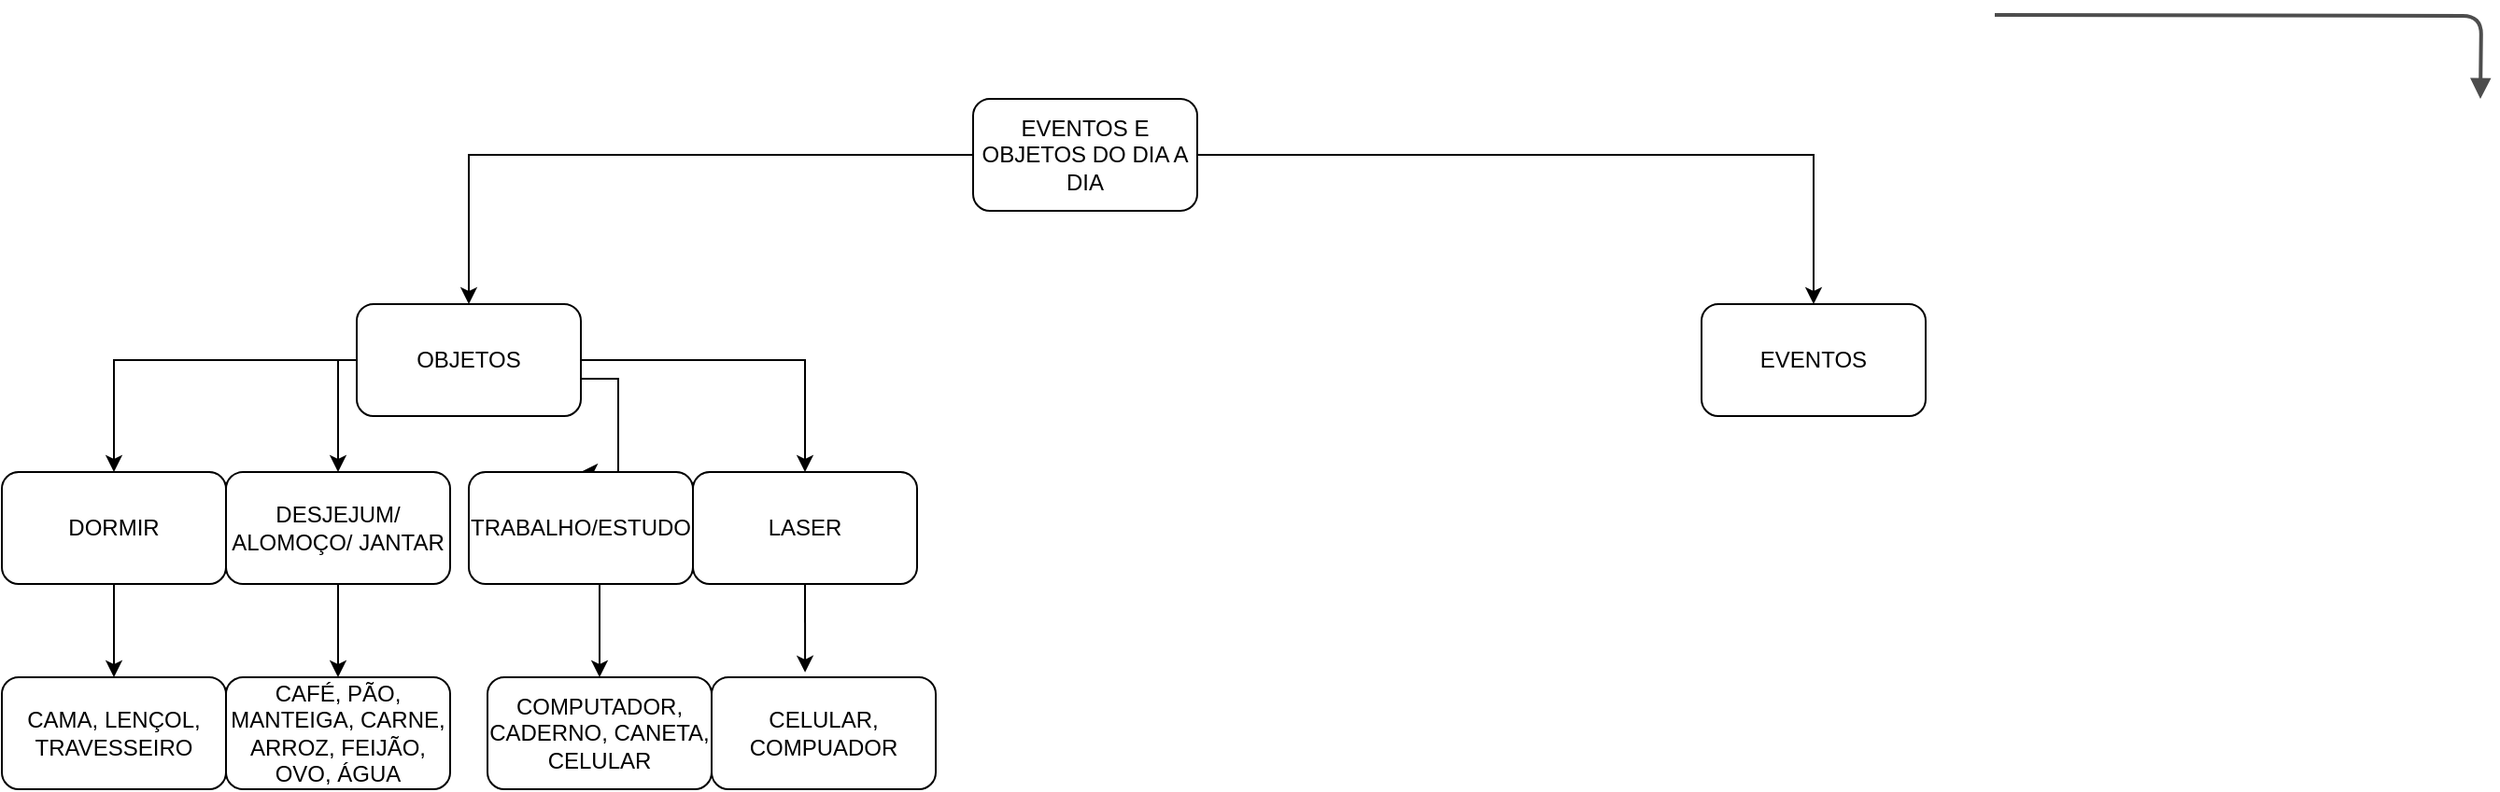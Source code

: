 <mxfile version="24.7.17">
  <diagram name="Page-1" id="19d8dcba-68ad-dc05-1034-9cf7b2a963f6">
    <mxGraphModel dx="1290" dy="603" grid="1" gridSize="10" guides="1" tooltips="1" connect="1" arrows="1" fold="1" page="1" pageScale="1" pageWidth="1100" pageHeight="850" background="none" math="0" shadow="0">
      <root>
        <mxCell id="0" />
        <mxCell id="1" parent="0" />
        <mxCell id="218ae93e1282097f-44" value="" style="edgeStyle=orthogonalEdgeStyle;rounded=1;html=1;labelBackgroundColor=none;endArrow=block;endFill=1;strokeColor=#4D4D4D;strokeWidth=2;fontFamily=Verdana;fontSize=12;fontStyle=1" parent="1" edge="1">
          <mxGeometry relative="1" as="geometry">
            <mxPoint x="1087" y="165" as="sourcePoint" />
            <mxPoint x="1347" y="210" as="targetPoint" />
          </mxGeometry>
        </mxCell>
        <mxCell id="62z8tC1yZcP_8gXrRFcn-4" style="edgeStyle=orthogonalEdgeStyle;rounded=0;orthogonalLoop=1;jettySize=auto;html=1;exitX=0;exitY=0.5;exitDx=0;exitDy=0;entryX=0.5;entryY=0;entryDx=0;entryDy=0;" edge="1" parent="1" source="62z8tC1yZcP_8gXrRFcn-1" target="62z8tC1yZcP_8gXrRFcn-2">
          <mxGeometry relative="1" as="geometry" />
        </mxCell>
        <mxCell id="62z8tC1yZcP_8gXrRFcn-24" style="edgeStyle=orthogonalEdgeStyle;rounded=0;orthogonalLoop=1;jettySize=auto;html=1;exitX=1;exitY=0.5;exitDx=0;exitDy=0;" edge="1" parent="1" source="62z8tC1yZcP_8gXrRFcn-1" target="62z8tC1yZcP_8gXrRFcn-23">
          <mxGeometry relative="1" as="geometry" />
        </mxCell>
        <mxCell id="62z8tC1yZcP_8gXrRFcn-1" value="&lt;font style=&quot;vertical-align: inherit;&quot;&gt;&lt;font style=&quot;vertical-align: inherit;&quot;&gt;EVENTOS E OBJETOS DO DIA A DIA&lt;/font&gt;&lt;/font&gt;" style="rounded=1;whiteSpace=wrap;html=1;" vertex="1" parent="1">
          <mxGeometry x="540" y="210" width="120" height="60" as="geometry" />
        </mxCell>
        <mxCell id="62z8tC1yZcP_8gXrRFcn-7" style="edgeStyle=orthogonalEdgeStyle;rounded=0;orthogonalLoop=1;jettySize=auto;html=1;exitX=0;exitY=0.5;exitDx=0;exitDy=0;entryX=0.5;entryY=0;entryDx=0;entryDy=0;" edge="1" parent="1" source="62z8tC1yZcP_8gXrRFcn-2" target="62z8tC1yZcP_8gXrRFcn-5">
          <mxGeometry relative="1" as="geometry" />
        </mxCell>
        <mxCell id="62z8tC1yZcP_8gXrRFcn-11" style="edgeStyle=orthogonalEdgeStyle;rounded=0;orthogonalLoop=1;jettySize=auto;html=1;exitX=0.5;exitY=1;exitDx=0;exitDy=0;entryX=0.5;entryY=0;entryDx=0;entryDy=0;" edge="1" parent="1" source="62z8tC1yZcP_8gXrRFcn-2" target="62z8tC1yZcP_8gXrRFcn-10">
          <mxGeometry relative="1" as="geometry">
            <Array as="points">
              <mxPoint x="270" y="350" />
              <mxPoint x="200" y="350" />
            </Array>
          </mxGeometry>
        </mxCell>
        <mxCell id="62z8tC1yZcP_8gXrRFcn-15" style="edgeStyle=orthogonalEdgeStyle;rounded=0;orthogonalLoop=1;jettySize=auto;html=1;exitX=1;exitY=0.5;exitDx=0;exitDy=0;entryX=0.5;entryY=0;entryDx=0;entryDy=0;" edge="1" parent="1" source="62z8tC1yZcP_8gXrRFcn-2" target="62z8tC1yZcP_8gXrRFcn-14">
          <mxGeometry relative="1" as="geometry">
            <Array as="points">
              <mxPoint x="330" y="360" />
              <mxPoint x="350" y="360" />
              <mxPoint x="350" y="410" />
            </Array>
          </mxGeometry>
        </mxCell>
        <mxCell id="62z8tC1yZcP_8gXrRFcn-19" style="edgeStyle=orthogonalEdgeStyle;rounded=0;orthogonalLoop=1;jettySize=auto;html=1;exitX=1;exitY=0.5;exitDx=0;exitDy=0;" edge="1" parent="1" source="62z8tC1yZcP_8gXrRFcn-2" target="62z8tC1yZcP_8gXrRFcn-18">
          <mxGeometry relative="1" as="geometry" />
        </mxCell>
        <mxCell id="62z8tC1yZcP_8gXrRFcn-2" value="&lt;font style=&quot;vertical-align: inherit;&quot;&gt;&lt;font style=&quot;vertical-align: inherit;&quot;&gt;OBJETOS&lt;/font&gt;&lt;/font&gt;" style="rounded=1;whiteSpace=wrap;html=1;" vertex="1" parent="1">
          <mxGeometry x="210" y="320" width="120" height="60" as="geometry" />
        </mxCell>
        <mxCell id="62z8tC1yZcP_8gXrRFcn-8" style="edgeStyle=orthogonalEdgeStyle;rounded=0;orthogonalLoop=1;jettySize=auto;html=1;exitX=0.5;exitY=1;exitDx=0;exitDy=0;entryX=0.5;entryY=0;entryDx=0;entryDy=0;" edge="1" parent="1" source="62z8tC1yZcP_8gXrRFcn-5" target="62z8tC1yZcP_8gXrRFcn-6">
          <mxGeometry relative="1" as="geometry" />
        </mxCell>
        <mxCell id="62z8tC1yZcP_8gXrRFcn-5" value="&lt;font style=&quot;vertical-align: inherit;&quot;&gt;&lt;font style=&quot;vertical-align: inherit;&quot;&gt;&lt;font style=&quot;vertical-align: inherit;&quot;&gt;&lt;font style=&quot;vertical-align: inherit;&quot;&gt;DORMIR&lt;/font&gt;&lt;/font&gt;&lt;/font&gt;&lt;/font&gt;" style="rounded=1;whiteSpace=wrap;html=1;" vertex="1" parent="1">
          <mxGeometry x="20" y="410" width="120" height="60" as="geometry" />
        </mxCell>
        <mxCell id="62z8tC1yZcP_8gXrRFcn-6" value="&lt;font style=&quot;vertical-align: inherit;&quot;&gt;&lt;font style=&quot;vertical-align: inherit;&quot;&gt;CAMA, LENÇOL, TRAVESSEIRO&lt;/font&gt;&lt;/font&gt;" style="rounded=1;whiteSpace=wrap;html=1;" vertex="1" parent="1">
          <mxGeometry x="20" y="520" width="120" height="60" as="geometry" />
        </mxCell>
        <mxCell id="62z8tC1yZcP_8gXrRFcn-13" style="edgeStyle=orthogonalEdgeStyle;rounded=0;orthogonalLoop=1;jettySize=auto;html=1;exitX=0.5;exitY=1;exitDx=0;exitDy=0;" edge="1" parent="1" source="62z8tC1yZcP_8gXrRFcn-10" target="62z8tC1yZcP_8gXrRFcn-12">
          <mxGeometry relative="1" as="geometry" />
        </mxCell>
        <mxCell id="62z8tC1yZcP_8gXrRFcn-10" value="&lt;font style=&quot;vertical-align: inherit;&quot;&gt;&lt;font style=&quot;vertical-align: inherit;&quot;&gt;DESJEJUM/ ALOMOÇO/ JANTAR&lt;/font&gt;&lt;/font&gt;" style="rounded=1;whiteSpace=wrap;html=1;" vertex="1" parent="1">
          <mxGeometry x="140" y="410" width="120" height="60" as="geometry" />
        </mxCell>
        <mxCell id="62z8tC1yZcP_8gXrRFcn-12" value="&lt;font style=&quot;vertical-align: inherit;&quot;&gt;&lt;font style=&quot;vertical-align: inherit;&quot;&gt;&lt;font style=&quot;vertical-align: inherit;&quot;&gt;&lt;font style=&quot;vertical-align: inherit;&quot;&gt;CAFÉ, PÃO, MANTEIGA, CARNE, ARROZ, FEIJÃO, OVO, ÁGUA&lt;/font&gt;&lt;/font&gt;&lt;/font&gt;&lt;/font&gt;" style="rounded=1;whiteSpace=wrap;html=1;" vertex="1" parent="1">
          <mxGeometry x="140" y="520" width="120" height="60" as="geometry" />
        </mxCell>
        <mxCell id="62z8tC1yZcP_8gXrRFcn-17" style="edgeStyle=orthogonalEdgeStyle;rounded=0;orthogonalLoop=1;jettySize=auto;html=1;exitX=0.5;exitY=1;exitDx=0;exitDy=0;" edge="1" parent="1" source="62z8tC1yZcP_8gXrRFcn-14" target="62z8tC1yZcP_8gXrRFcn-16">
          <mxGeometry relative="1" as="geometry">
            <Array as="points">
              <mxPoint x="340" y="470" />
            </Array>
          </mxGeometry>
        </mxCell>
        <mxCell id="62z8tC1yZcP_8gXrRFcn-14" value="&lt;font style=&quot;vertical-align: inherit;&quot;&gt;&lt;font style=&quot;vertical-align: inherit;&quot;&gt;TRABALHO/ESTUDO&lt;/font&gt;&lt;/font&gt;" style="rounded=1;whiteSpace=wrap;html=1;" vertex="1" parent="1">
          <mxGeometry x="270" y="410" width="120" height="60" as="geometry" />
        </mxCell>
        <mxCell id="62z8tC1yZcP_8gXrRFcn-16" value="&lt;font style=&quot;vertical-align: inherit;&quot;&gt;&lt;font style=&quot;vertical-align: inherit;&quot;&gt;&lt;font style=&quot;vertical-align: inherit;&quot;&gt;&lt;font style=&quot;vertical-align: inherit;&quot;&gt;COMPUTADOR, CADERNO, CANETA, CELULAR&lt;/font&gt;&lt;/font&gt;&lt;/font&gt;&lt;/font&gt;" style="rounded=1;whiteSpace=wrap;html=1;" vertex="1" parent="1">
          <mxGeometry x="280" y="520" width="120" height="60" as="geometry" />
        </mxCell>
        <mxCell id="62z8tC1yZcP_8gXrRFcn-18" value="&lt;font style=&quot;vertical-align: inherit;&quot;&gt;&lt;font style=&quot;vertical-align: inherit;&quot;&gt;LASER&lt;/font&gt;&lt;/font&gt;" style="rounded=1;whiteSpace=wrap;html=1;" vertex="1" parent="1">
          <mxGeometry x="390" y="410" width="120" height="60" as="geometry" />
        </mxCell>
        <mxCell id="62z8tC1yZcP_8gXrRFcn-20" value="&lt;font style=&quot;vertical-align: inherit;&quot;&gt;&lt;font style=&quot;vertical-align: inherit;&quot;&gt;CELULAR, COMPUADOR&lt;/font&gt;&lt;/font&gt;" style="rounded=1;whiteSpace=wrap;html=1;" vertex="1" parent="1">
          <mxGeometry x="400" y="520" width="120" height="60" as="geometry" />
        </mxCell>
        <mxCell id="62z8tC1yZcP_8gXrRFcn-21" style="edgeStyle=orthogonalEdgeStyle;rounded=0;orthogonalLoop=1;jettySize=auto;html=1;exitX=0.5;exitY=1;exitDx=0;exitDy=0;entryX=0.417;entryY=-0.043;entryDx=0;entryDy=0;entryPerimeter=0;" edge="1" parent="1" source="62z8tC1yZcP_8gXrRFcn-18" target="62z8tC1yZcP_8gXrRFcn-20">
          <mxGeometry relative="1" as="geometry" />
        </mxCell>
        <mxCell id="62z8tC1yZcP_8gXrRFcn-23" value="&lt;font style=&quot;vertical-align: inherit;&quot;&gt;&lt;font style=&quot;vertical-align: inherit;&quot;&gt;EVENTOS&lt;/font&gt;&lt;/font&gt;" style="rounded=1;whiteSpace=wrap;html=1;" vertex="1" parent="1">
          <mxGeometry x="930" y="320" width="120" height="60" as="geometry" />
        </mxCell>
      </root>
    </mxGraphModel>
  </diagram>
</mxfile>
